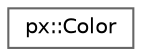 digraph "Graphical Class Hierarchy"
{
 // LATEX_PDF_SIZE
  bgcolor="transparent";
  edge [fontname=Helvetica,fontsize=10,labelfontname=Helvetica,labelfontsize=10];
  node [fontname=Helvetica,fontsize=10,shape=box,height=0.2,width=0.4];
  rankdir="LR";
  Node0 [id="Node000000",label="px::Color",height=0.2,width=0.4,color="grey40", fillcolor="white", style="filled",URL="$classpx_1_1_color.html",tooltip=" "];
}
